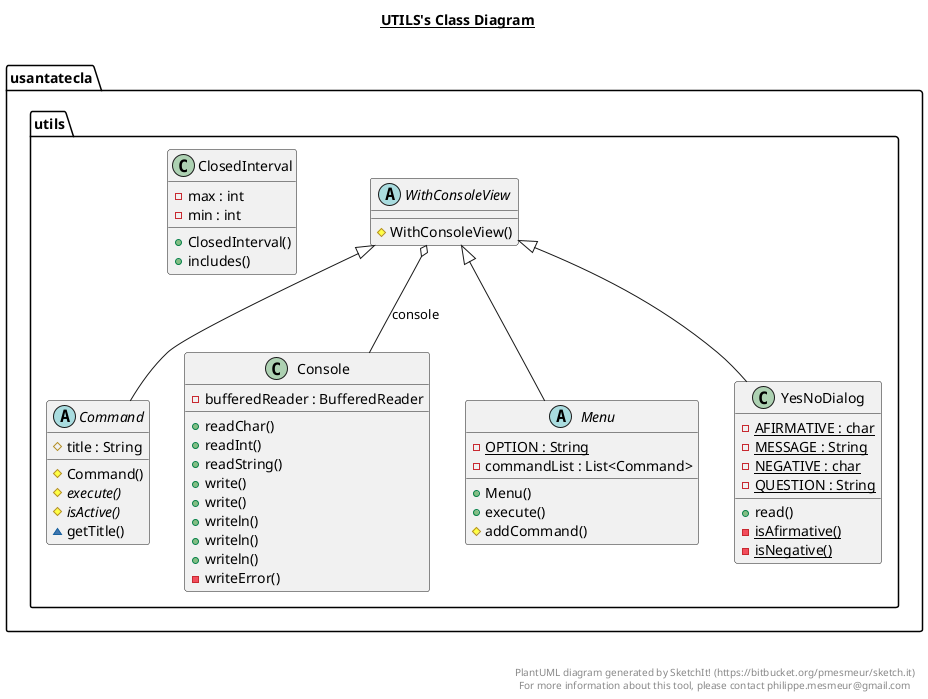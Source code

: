 @startuml

title __UTILS's Class Diagram__\n

  namespace usantatecla.utils {
    class usantatecla.utils.ClosedInterval {
        - max : int
        - min : int
        + ClosedInterval()
        + includes()
    }
  }
  

  namespace usantatecla.utils {
    abstract class usantatecla.utils.Command {
        # title : String
        # Command()
        {abstract} # execute()
        {abstract} # isActive()
        ~ getTitle()
    }
  }
  

  namespace usantatecla.utils {
    class usantatecla.utils.Console {
        - bufferedReader : BufferedReader
        + readChar()
        + readInt()
        + readString()
        + write()
        + write()
        + writeln()
        + writeln()
        + writeln()
        - writeError()
    }
  }
  

  namespace usantatecla.utils {
    abstract class usantatecla.utils.Menu {
        {static} - OPTION : String
        - commandList : List<Command>
        + Menu()
        + execute()
        # addCommand()
    }
  }
  

  namespace usantatecla.utils {
    abstract class usantatecla.utils.WithConsoleView {
        # WithConsoleView()
    }
  }
  

  namespace usantatecla.utils {
    class usantatecla.utils.YesNoDialog {
        {static} - AFIRMATIVE : char
        {static} - MESSAGE : String
        {static} - NEGATIVE : char
        {static} - QUESTION : String
        + read()
        {static} - isAfirmative()
        {static} - isNegative()
    }
  }
  

  usantatecla.utils.Command -up-|> usantatecla.utils.WithConsoleView
  usantatecla.utils.Menu -up-|> usantatecla.utils.WithConsoleView
  usantatecla.utils.WithConsoleView o-- usantatecla.utils.Console : console
  usantatecla.utils.YesNoDialog -up-|> usantatecla.utils.WithConsoleView


right footer


PlantUML diagram generated by SketchIt! (https://bitbucket.org/pmesmeur/sketch.it)
For more information about this tool, please contact philippe.mesmeur@gmail.com
endfooter

@enduml
